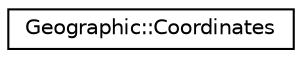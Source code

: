 digraph "Graphical Class Hierarchy"
{
 // LATEX_PDF_SIZE
  edge [fontname="Helvetica",fontsize="10",labelfontname="Helvetica",labelfontsize="10"];
  node [fontname="Helvetica",fontsize="10",shape=record];
  rankdir="LR";
  Node0 [label="Geographic::Coordinates",height=0.2,width=0.4,color="black", fillcolor="white", style="filled",URL="$structGeographic_1_1Coordinates.html",tooltip=" "];
}
